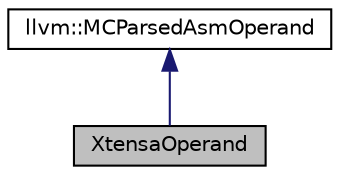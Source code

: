 digraph "XtensaOperand"
{
 // LATEX_PDF_SIZE
  bgcolor="transparent";
  edge [fontname="Helvetica",fontsize="10",labelfontname="Helvetica",labelfontsize="10"];
  node [fontname="Helvetica",fontsize="10",shape=record];
  Node1 [label="XtensaOperand",height=0.2,width=0.4,color="black", fillcolor="grey75", style="filled", fontcolor="black",tooltip=" "];
  Node2 -> Node1 [dir="back",color="midnightblue",fontsize="10",style="solid",fontname="Helvetica"];
  Node2 [label="llvm::MCParsedAsmOperand",height=0.2,width=0.4,color="black",URL="$classllvm_1_1MCParsedAsmOperand.html",tooltip="MCParsedAsmOperand - This abstract class represents a source-level assembly instruction operand."];
}
